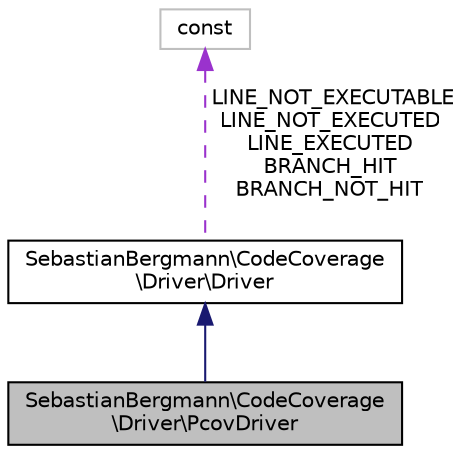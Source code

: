 digraph "SebastianBergmann\CodeCoverage\Driver\PcovDriver"
{
  edge [fontname="Helvetica",fontsize="10",labelfontname="Helvetica",labelfontsize="10"];
  node [fontname="Helvetica",fontsize="10",shape=record];
  Node2 [label="SebastianBergmann\\CodeCoverage\l\\Driver\\PcovDriver",height=0.2,width=0.4,color="black", fillcolor="grey75", style="filled", fontcolor="black"];
  Node3 -> Node2 [dir="back",color="midnightblue",fontsize="10",style="solid",fontname="Helvetica"];
  Node3 [label="SebastianBergmann\\CodeCoverage\l\\Driver\\Driver",height=0.2,width=0.4,color="black", fillcolor="white", style="filled",URL="$classSebastianBergmann_1_1CodeCoverage_1_1Driver_1_1Driver.html"];
  Node4 -> Node3 [dir="back",color="darkorchid3",fontsize="10",style="dashed",label=" LINE_NOT_EXECUTABLE\nLINE_NOT_EXECUTED\nLINE_EXECUTED\nBRANCH_HIT\nBRANCH_NOT_HIT" ,fontname="Helvetica"];
  Node4 [label="const",height=0.2,width=0.4,color="grey75", fillcolor="white", style="filled"];
}
